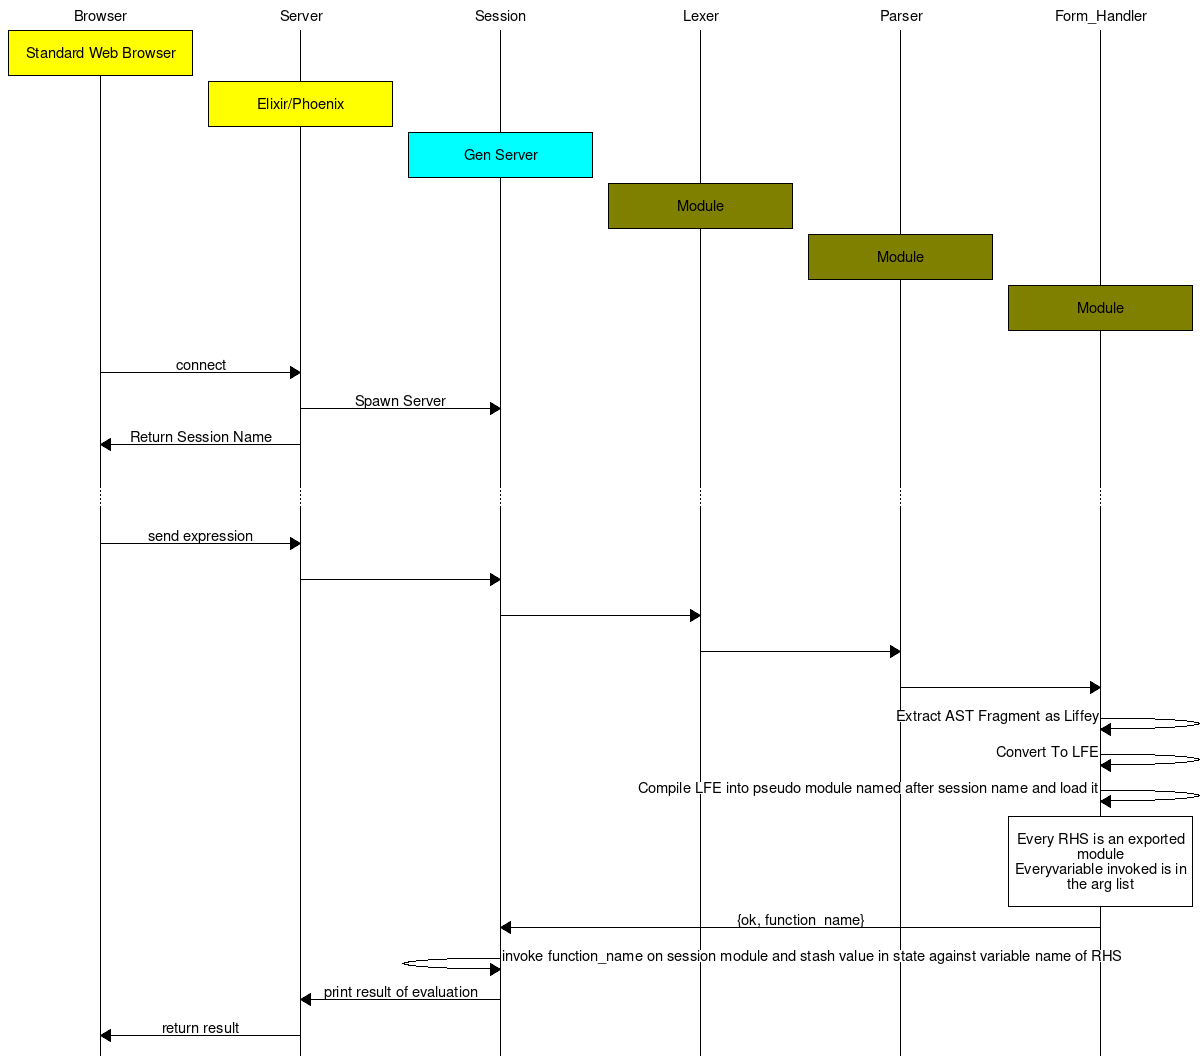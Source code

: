 #

msc {
	
	hscale = "2";

	Browser, Server, Session, Lexer, Parser, Form_Handler;

	Browser      box Browser [label="\nStandard Web Browser\n", textbgcolour="yellow"];
	Server       box Server  [label="\nElixir/Phoenix\n",       textbgcolour="yellow"];
	Session      box Session  [label="\nGen Server\n",          textbgcolour="aqua"];
	Lexer        box Lexer  [label="\nModule\n",                textbgcolour="olive"];
	Parser       box Parser  [label="\nModule\n",               textbgcolour="olive"];
	Form_Handler box Form_Handler  [label="\nModule\n",         textbgcolour="olive"];

	|||;

	Browser => Server  [label="connect"];
	Server  => Session [label="Spawn Server"];
	Server  => Browser [label="Return Session Name"];

	|||;
	...;
	|||;

	Browser      =>  Server [label="send expression"];
	Server       =>  Session;
	Session      =>  Lexer;
	Lexer        =>  Parser;
	Parser       =>  Form_Handler;
	Form_Handler =>  Form_Handler [label="Extract AST Fragment as Liffey"];
	Form_Handler =>  Form_Handler [label="Convert To LFE"];
	Form_Handler =>  Form_Handler [label="Compile LFE into pseudo module named after session name and load it"];
	Form_Handler box Form_Handler [label="\nEvery RHS is an exported module\nEveryvariable invoked is in the arg list\n"];
	Form_Handler => Session [label="{ok, function_name}"];
	Session      => Session [label="invoke function_name on session module and stash value in state against variable name of RHS"];
	Session      => Server  [label="print result of evaluation"];
	Server       => Browser [label="return result"];


}